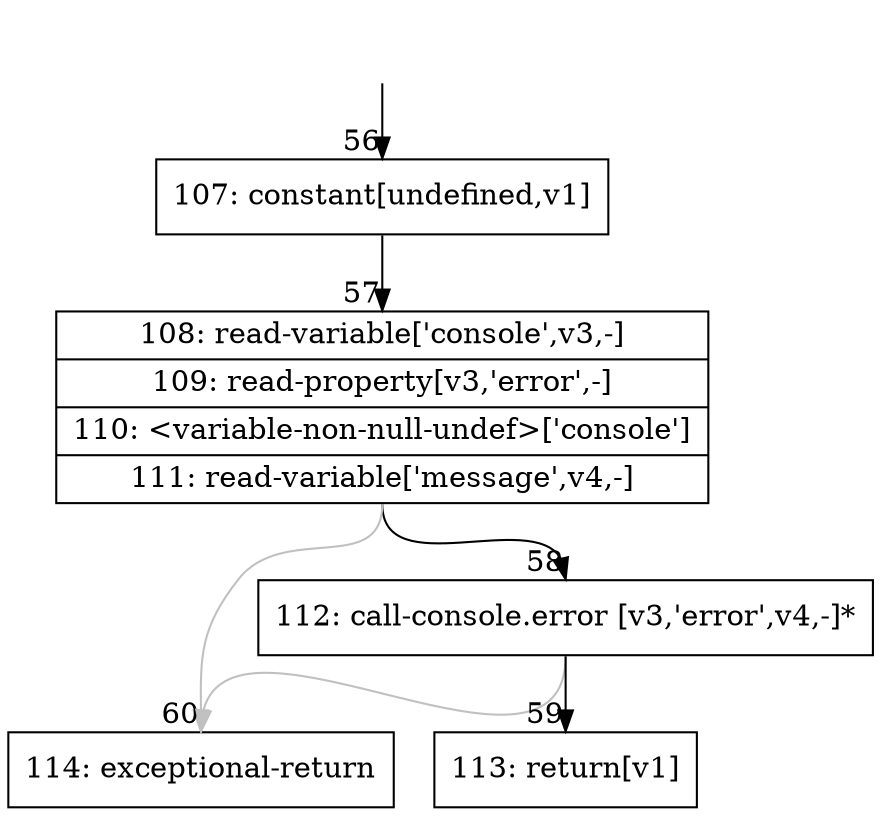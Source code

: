 digraph {
rankdir="TD"
BB_entry6[shape=none,label=""];
BB_entry6 -> BB56 [tailport=s, headport=n, headlabel="    56"]
BB56 [shape=record label="{107: constant[undefined,v1]}" ] 
BB56 -> BB57 [tailport=s, headport=n, headlabel="      57"]
BB57 [shape=record label="{108: read-variable['console',v3,-]|109: read-property[v3,'error',-]|110: \<variable-non-null-undef\>['console']|111: read-variable['message',v4,-]}" ] 
BB57 -> BB58 [tailport=s, headport=n, headlabel="      58"]
BB57 -> BB60 [tailport=s, headport=n, color=gray, headlabel="      60"]
BB58 [shape=record label="{112: call-console.error [v3,'error',v4,-]*}" ] 
BB58 -> BB59 [tailport=s, headport=n, headlabel="      59"]
BB58 -> BB60 [tailport=s, headport=n, color=gray]
BB59 [shape=record label="{113: return[v1]}" ] 
BB60 [shape=record label="{114: exceptional-return}" ] 
//#$~ 64
}

